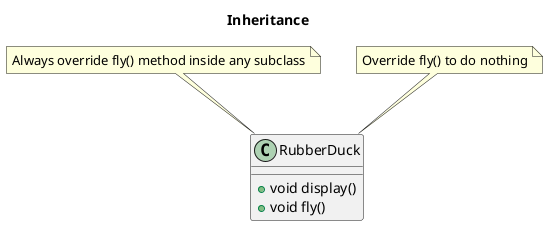 @startuml

title Inheritance

note "Always override fly() method inside any subclass" as n
note "Override fly() to do nothing" as n1

class RubberDuck {
    + void display()
    + void fly()
}


n..>RubberDuck
n1..>RubberDuck

@enduml